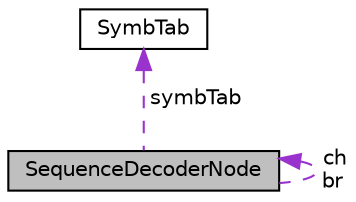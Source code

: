 digraph "SequenceDecoderNode"
{
  edge [fontname="Helvetica",fontsize="10",labelfontname="Helvetica",labelfontsize="10"];
  node [fontname="Helvetica",fontsize="10",shape=record];
  Node1 [label="SequenceDecoderNode",height=0.2,width=0.4,color="black", fillcolor="grey75", style="filled" fontcolor="black"];
  Node2 -> Node1 [dir="back",color="darkorchid3",fontsize="10",style="dashed",label=" symbTab" ,fontname="Helvetica"];
  Node2 [label="SymbTab",height=0.2,width=0.4,color="black", fillcolor="white", style="filled",URL="$classSymbTab.html"];
  Node1 -> Node1 [dir="back",color="darkorchid3",fontsize="10",style="dashed",label=" ch\nbr" ,fontname="Helvetica"];
}
